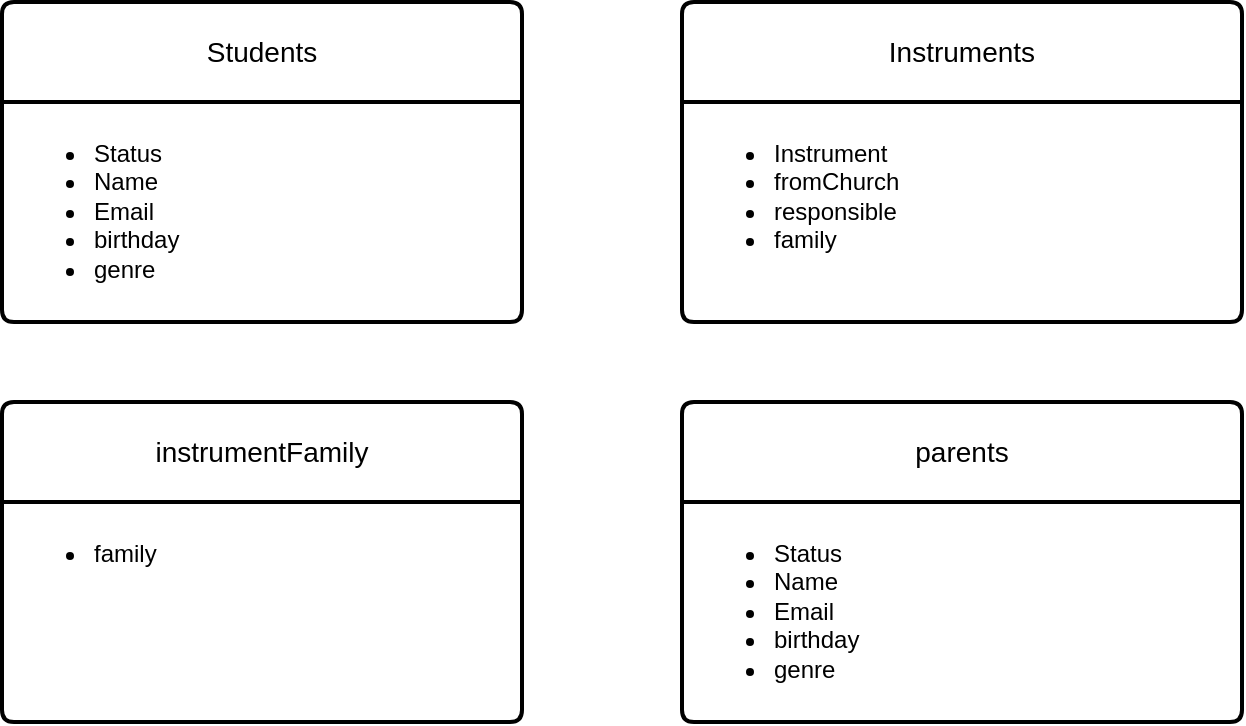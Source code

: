 <mxfile version="22.1.18" type="github">
  <diagram name="Página-1" id="JXGPBubFWnAtcFpSR7kk">
    <mxGraphModel dx="794" dy="492" grid="1" gridSize="10" guides="1" tooltips="1" connect="1" arrows="1" fold="1" page="1" pageScale="1" pageWidth="827" pageHeight="1169" math="0" shadow="0">
      <root>
        <mxCell id="0" />
        <mxCell id="1" parent="0" />
        <mxCell id="YY78l0_YC_lKio6-3dk--38" value="Students" style="swimlane;childLayout=stackLayout;horizontal=1;startSize=50;horizontalStack=0;rounded=1;fontSize=14;fontStyle=0;strokeWidth=2;resizeParent=0;resizeLast=1;shadow=0;dashed=0;align=center;arcSize=4;whiteSpace=wrap;html=1;" vertex="1" parent="1">
          <mxGeometry x="20" y="40" width="260" height="160" as="geometry" />
        </mxCell>
        <mxCell id="YY78l0_YC_lKio6-3dk--39" value="&lt;ul&gt;&lt;li&gt;Status&lt;/li&gt;&lt;li&gt;Name&lt;/li&gt;&lt;li&gt;Email&lt;/li&gt;&lt;li&gt;birthday&lt;br&gt;&lt;/li&gt;&lt;li&gt;genre&lt;/li&gt;&lt;/ul&gt;" style="align=left;strokeColor=none;fillColor=none;spacingLeft=4;fontSize=12;verticalAlign=top;resizable=0;rotatable=0;part=1;html=1;" vertex="1" parent="YY78l0_YC_lKio6-3dk--38">
          <mxGeometry y="50" width="260" height="110" as="geometry" />
        </mxCell>
        <mxCell id="YY78l0_YC_lKio6-3dk--40" value="Instruments" style="swimlane;childLayout=stackLayout;horizontal=1;startSize=50;horizontalStack=0;rounded=1;fontSize=14;fontStyle=0;strokeWidth=2;resizeParent=0;resizeLast=1;shadow=0;dashed=0;align=center;arcSize=4;whiteSpace=wrap;html=1;" vertex="1" parent="1">
          <mxGeometry x="360" y="40" width="280" height="160" as="geometry" />
        </mxCell>
        <mxCell id="YY78l0_YC_lKio6-3dk--41" value="&lt;ul&gt;&lt;li&gt;Instrument&lt;/li&gt;&lt;li&gt;fromChurch&lt;/li&gt;&lt;li&gt;responsible&lt;/li&gt;&lt;li&gt;family&lt;/li&gt;&lt;/ul&gt;" style="align=left;strokeColor=none;fillColor=none;spacingLeft=4;fontSize=12;verticalAlign=top;resizable=0;rotatable=0;part=1;html=1;" vertex="1" parent="YY78l0_YC_lKio6-3dk--40">
          <mxGeometry y="50" width="280" height="110" as="geometry" />
        </mxCell>
        <mxCell id="YY78l0_YC_lKio6-3dk--42" value="instrumentFamily" style="swimlane;childLayout=stackLayout;horizontal=1;startSize=50;horizontalStack=0;rounded=1;fontSize=14;fontStyle=0;strokeWidth=2;resizeParent=0;resizeLast=1;shadow=0;dashed=0;align=center;arcSize=4;whiteSpace=wrap;html=1;" vertex="1" parent="1">
          <mxGeometry x="20" y="240" width="260" height="160" as="geometry" />
        </mxCell>
        <mxCell id="YY78l0_YC_lKio6-3dk--43" value="&lt;ul&gt;&lt;li&gt;family&lt;/li&gt;&lt;/ul&gt;" style="align=left;strokeColor=none;fillColor=none;spacingLeft=4;fontSize=12;verticalAlign=top;resizable=0;rotatable=0;part=1;html=1;" vertex="1" parent="YY78l0_YC_lKio6-3dk--42">
          <mxGeometry y="50" width="260" height="110" as="geometry" />
        </mxCell>
        <mxCell id="YY78l0_YC_lKio6-3dk--44" value="parents" style="swimlane;childLayout=stackLayout;horizontal=1;startSize=50;horizontalStack=0;rounded=1;fontSize=14;fontStyle=0;strokeWidth=2;resizeParent=0;resizeLast=1;shadow=0;dashed=0;align=center;arcSize=4;whiteSpace=wrap;html=1;" vertex="1" parent="1">
          <mxGeometry x="360" y="240" width="280" height="160" as="geometry" />
        </mxCell>
        <mxCell id="YY78l0_YC_lKio6-3dk--45" value="&lt;ul style=&quot;border-color: var(--border-color);&quot;&gt;&lt;li style=&quot;border-color: var(--border-color);&quot;&gt;Status&lt;/li&gt;&lt;li style=&quot;border-color: var(--border-color);&quot;&gt;Name&lt;/li&gt;&lt;li style=&quot;border-color: var(--border-color);&quot;&gt;Email&lt;/li&gt;&lt;li style=&quot;border-color: var(--border-color);&quot;&gt;birthday&lt;br style=&quot;border-color: var(--border-color);&quot;&gt;&lt;/li&gt;&lt;li style=&quot;border-color: var(--border-color);&quot;&gt;genre&lt;/li&gt;&lt;/ul&gt;" style="align=left;strokeColor=none;fillColor=none;spacingLeft=4;fontSize=12;verticalAlign=top;resizable=0;rotatable=0;part=1;html=1;" vertex="1" parent="YY78l0_YC_lKio6-3dk--44">
          <mxGeometry y="50" width="280" height="110" as="geometry" />
        </mxCell>
      </root>
    </mxGraphModel>
  </diagram>
</mxfile>

